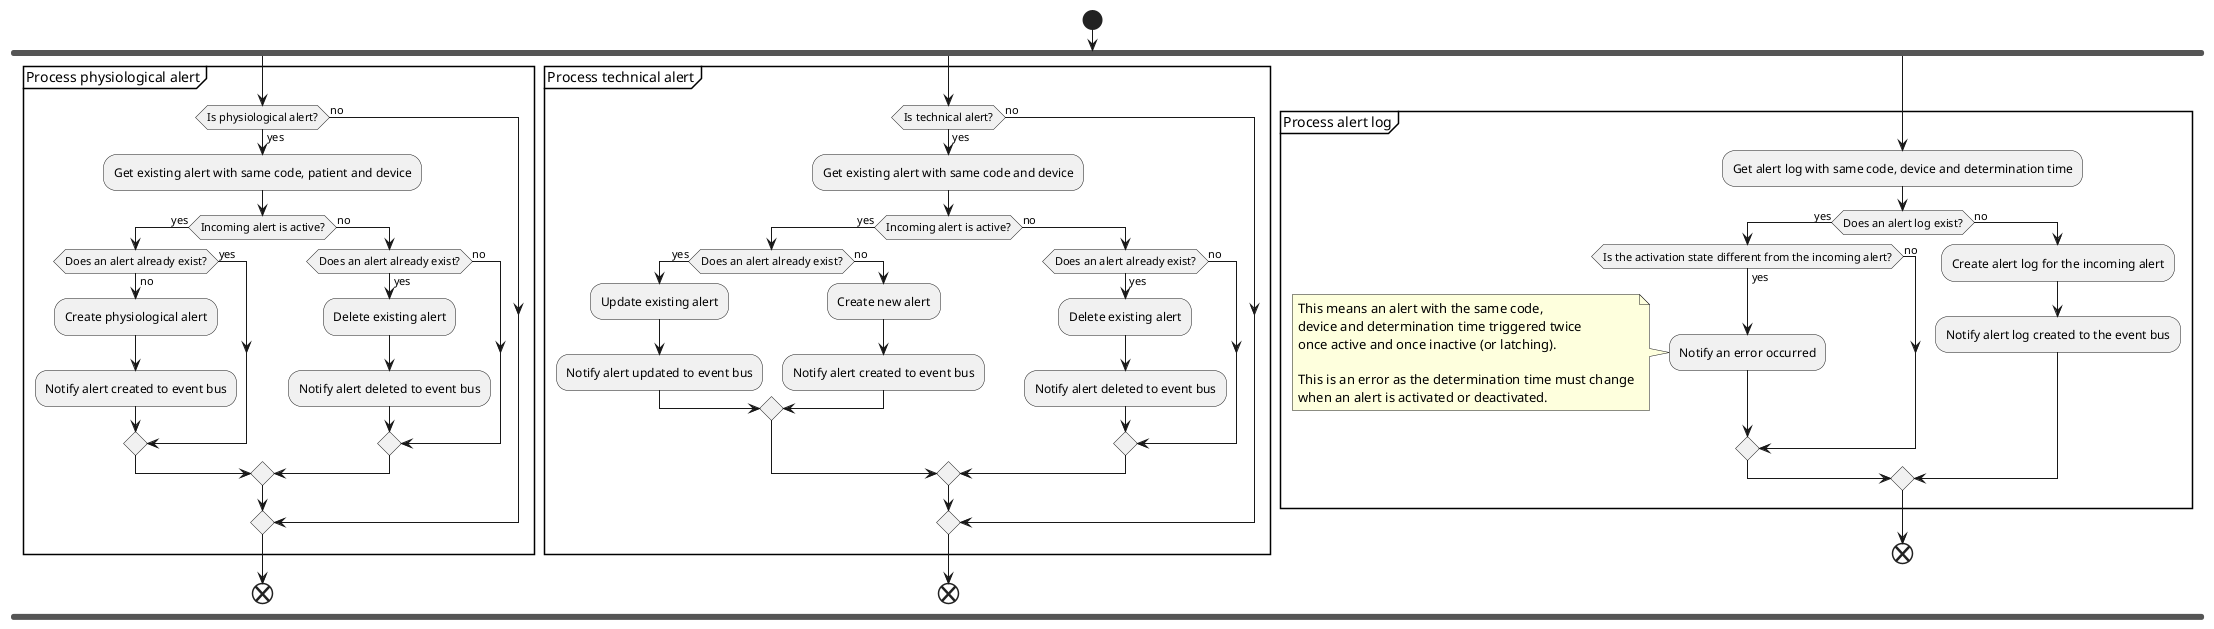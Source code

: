 @startuml Alert observation received
start
fork
    group Process physiological alert
        if (Is physiological alert?) is (yes) then
            :Get existing alert with same code, patient and device;
            if (Incoming alert is active?) is (yes) then
                if (Does an alert already exist?) is (yes) then
                else (no)
                    :Create physiological alert;
                    :Notify alert created to event bus;
                endif
            else (no)
                if (Does an alert already exist?) is (yes) then
                    :Delete existing alert;
                    :Notify alert deleted to event bus;
                else (no)
                endif
            endif
        else (no)
        endif
    end group
    end
fork again
    group Process technical alert
        if (Is technical alert?) is (yes) then
            :Get existing alert with same code and device;
            if (Incoming alert is active?) is (yes) then
                if (Does an alert already exist?) is (yes) then
                    :Update existing alert;
                    :Notify alert updated to event bus;
                else (no)
                    :Create new alert;
                    :Notify alert created to event bus;
                endif
            else (no)
                if (Does an alert already exist?) is (yes) then
                    :Delete existing alert;
                    :Notify alert deleted to event bus;
                else (no)
                endif
            endif
        else (no)
        endif
    end group
    end
fork again
    group Process alert log
        :Get alert log with same code, device and determination time;
        if (Does an alert log exist?) is (yes) then
            if (Is the activation state different from the incoming alert?) is (yes) then
                :Notify an error occurred;
                note left
                    This means an alert with the same code,
                    device and determination time triggered twice
                    once active and once inactive (or latching).
                    
                    This is an error as the determination time must change
                    when an alert is activated or deactivated. 
                end note
            else (no)
            endif
        else (no)
            :Create alert log for the incoming alert;
            :Notify alert log created to the event bus;
        endif
    end group
    end
end fork
@enduml